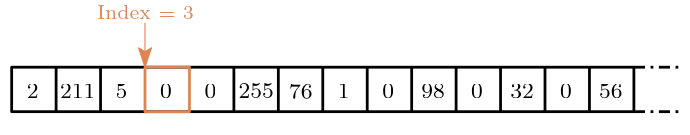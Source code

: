 <?xml version="1.0"?>
<!DOCTYPE ipe SYSTEM "ipe.dtd">
<ipe version="70218" creator="Ipe 7.2.24">
<info created="D:20210625163147" modified="D:20230901151857"/>
<ipestyle name="basic">
<symbol name="arrow/arc(spx)">
<path stroke="sym-stroke" fill="sym-stroke" pen="sym-pen">
0 0 m
-1 0.333 l
-1 -0.333 l
h
</path>
</symbol>
<symbol name="arrow/farc(spx)">
<path stroke="sym-stroke" fill="white" pen="sym-pen">
0 0 m
-1 0.333 l
-1 -0.333 l
h
</path>
</symbol>
<symbol name="arrow/ptarc(spx)">
<path stroke="sym-stroke" fill="sym-stroke" pen="sym-pen">
0 0 m
-1 0.333 l
-0.8 0 l
-1 -0.333 l
h
</path>
</symbol>
<symbol name="arrow/fptarc(spx)">
<path stroke="sym-stroke" fill="white" pen="sym-pen">
0 0 m
-1 0.333 l
-0.8 0 l
-1 -0.333 l
h
</path>
</symbol>
<symbol name="mark/circle(sx)" transformations="translations">
<path fill="sym-stroke">
0.6 0 0 0.6 0 0 e
0.4 0 0 0.4 0 0 e
</path>
</symbol>
<symbol name="mark/disk(sx)" transformations="translations">
<path fill="sym-stroke">
0.6 0 0 0.6 0 0 e
</path>
</symbol>
<symbol name="mark/fdisk(sfx)" transformations="translations">
<group>
<path fill="sym-fill">
0.5 0 0 0.5 0 0 e
</path>
<path fill="sym-stroke" fillrule="eofill">
0.6 0 0 0.6 0 0 e
0.4 0 0 0.4 0 0 e
</path>
</group>
</symbol>
<symbol name="mark/box(sx)" transformations="translations">
<path fill="sym-stroke" fillrule="eofill">
-0.6 -0.6 m
0.6 -0.6 l
0.6 0.6 l
-0.6 0.6 l
h
-0.4 -0.4 m
0.4 -0.4 l
0.4 0.4 l
-0.4 0.4 l
h
</path>
</symbol>
<symbol name="mark/square(sx)" transformations="translations">
<path fill="sym-stroke">
-0.6 -0.6 m
0.6 -0.6 l
0.6 0.6 l
-0.6 0.6 l
h
</path>
</symbol>
<symbol name="mark/fsquare(sfx)" transformations="translations">
<group>
<path fill="sym-fill">
-0.5 -0.5 m
0.5 -0.5 l
0.5 0.5 l
-0.5 0.5 l
h
</path>
<path fill="sym-stroke" fillrule="eofill">
-0.6 -0.6 m
0.6 -0.6 l
0.6 0.6 l
-0.6 0.6 l
h
-0.4 -0.4 m
0.4 -0.4 l
0.4 0.4 l
-0.4 0.4 l
h
</path>
</group>
</symbol>
<symbol name="mark/cross(sx)" transformations="translations">
<group>
<path fill="sym-stroke">
-0.43 -0.57 m
0.57 0.43 l
0.43 0.57 l
-0.57 -0.43 l
h
</path>
<path fill="sym-stroke">
-0.43 0.57 m
0.57 -0.43 l
0.43 -0.57 l
-0.57 0.43 l
h
</path>
</group>
</symbol>
<symbol name="arrow/fnormal(spx)">
<path stroke="sym-stroke" fill="white" pen="sym-pen">
0 0 m
-1 0.333 l
-1 -0.333 l
h
</path>
</symbol>
<symbol name="arrow/pointed(spx)">
<path stroke="sym-stroke" fill="sym-stroke" pen="sym-pen">
0 0 m
-1 0.333 l
-0.8 0 l
-1 -0.333 l
h
</path>
</symbol>
<symbol name="arrow/fpointed(spx)">
<path stroke="sym-stroke" fill="white" pen="sym-pen">
0 0 m
-1 0.333 l
-0.8 0 l
-1 -0.333 l
h
</path>
</symbol>
<symbol name="arrow/linear(spx)">
<path stroke="sym-stroke" pen="sym-pen">
-1 0.333 m
0 0 l
-1 -0.333 l
</path>
</symbol>
<symbol name="arrow/fdouble(spx)">
<path stroke="sym-stroke" fill="white" pen="sym-pen">
0 0 m
-1 0.333 l
-1 -0.333 l
h
-1 0 m
-2 0.333 l
-2 -0.333 l
h
</path>
</symbol>
<symbol name="arrow/double(spx)">
<path stroke="sym-stroke" fill="sym-stroke" pen="sym-pen">
0 0 m
-1 0.333 l
-1 -0.333 l
h
-1 0 m
-2 0.333 l
-2 -0.333 l
h
</path>
</symbol>
<anglesize name="22.5 deg" value="22.5"/>
<anglesize name="30 deg" value="30"/>
<anglesize name="45 deg" value="45"/>
<anglesize name="60 deg" value="60"/>
<anglesize name="90 deg" value="90"/>
<arrowsize name="large" value="10"/>
<arrowsize name="small" value="5"/>
<arrowsize name="tiny" value="3"/>
<color name="blue" value="0 0 1"/>
<color name="brown" value="0.647 0.165 0.165"/>
<color name="darkblue" value="0 0 0.545"/>
<color name="darkcyan" value="0 0.545 0.545"/>
<color name="darkgray" value="0.663"/>
<color name="darkgreen" value="0 0.392 0"/>
<color name="darkmagenta" value="0.545 0 0.545"/>
<color name="darkorange" value="1 0.549 0"/>
<color name="darkred" value="0.545 0 0"/>
<color name="gold" value="1 0.843 0"/>
<color name="gray" value="0.745"/>
<color name="green" value="0 1 0"/>
<color name="lightblue" value="0.678 0.847 0.902"/>
<color name="lightcyan" value="0.878 1 1"/>
<color name="lightgray" value="0.827"/>
<color name="lightgreen" value="0.565 0.933 0.565"/>
<color name="lightyellow" value="1 1 0.878"/>
<color name="navy" value="0 0 0.502"/>
<color name="orange" value="1 0.647 0"/>
<color name="pink" value="1 0.753 0.796"/>
<color name="purple" value="0.627 0.125 0.941"/>
<color name="red" value="1 0 0"/>
<color name="sbblue" value="0.298 0.447 0.79"/>
<color name="sbgreen" value="0.333 0.658 0.407"/>
<color name="sborange" value="0.866 0.517 0.321"/>
<color name="sbpurple" value="0.505 0.447 0.698"/>
<color name="sbred" value="0.768 0.305 0.321"/>
<color name="seagreen" value="0.18 0.545 0.341"/>
<color name="turquoise" value="0.251 0.878 0.816"/>
<color name="verydarkgray" value="0.4"/>
<color name="violet" value="0.933 0.51 0.933"/>
<color name="yellow" value="1 1 0"/>
<dashstyle name="dash dot dotted" value="[4 2 1 2 1 2] 0"/>
<dashstyle name="dash dotted" value="[4 2 1 2] 0"/>
<dashstyle name="dashed" value="[4] 0"/>
<dashstyle name="dotted" value="[1 3] 0"/>
<gridsize name="10 pts (~3.5 mm)" value="10"/>
<gridsize name="14 pts (~5 mm)" value="14"/>
<gridsize name="16 pts (~6 mm)" value="16"/>
<gridsize name="20 pts (~7 mm)" value="20"/>
<gridsize name="28 pts (~10 mm)" value="28"/>
<gridsize name="32 pts (~12 mm)" value="32"/>
<gridsize name="4 pts" value="4"/>
<gridsize name="56 pts (~20 mm)" value="56"/>
<gridsize name="8 pts (~3 mm)" value="8"/>
<opacity name="10%" value="0.1"/>
<opacity name="30%" value="0.3"/>
<opacity name="50%" value="0.5"/>
<opacity name="75%" value="0.75"/>
<pen name="fat" value="1.2"/>
<pen name="heavier" value="0.8"/>
<pen name="ultrafat" value="2"/>
<symbolsize name="large" value="5"/>
<symbolsize name="small" value="2"/>
<symbolsize name="tiny" value="1.1"/>
<textsize name="Huge" value="\Huge"/>
<textsize name="LARGE" value="\LARGE"/>
<textsize name="Large" value="\Large"/>
<textsize name="footnote" value="\footnotesize"/>
<textsize name="huge" value="\huge"/>
<textsize name="large" value="\large"/>
<textsize name="small" value="\small"/>
<textsize name="tiny" value="\tiny"/>
<textstyle name="center" begin="\begin{center}" end="\end{center}"/>
<textstyle name="item" begin="\begin{itemize}\item{}" end="\end{itemize}"/>
<textstyle name="itemize" begin="\begin{itemize}" end="\end{itemize}"/>
<tiling name="falling" angle="-60" step="4" width="1"/>
<tiling name="rising" angle="30" step="4" width="1"/>
</ipestyle>
<page>
<layer name="alpha"/>
<view layers="alpha" active="alpha"/>
<path layer="alpha" fill="white">
76 728 m
76 680 l
324 680 l
324 728 l
h
</path>
<text matrix="1 0 0 1 1.39258 -99.2055" transformations="translations" pos="84 792" stroke="black" type="label" width="4.234" height="5.136" depth="0" valign="baseline" size="8">2</text>
<text matrix="1 0 0 1 13.3926 -99.2055" transformations="translations" pos="84 792" stroke="black" type="label" width="12.703" height="5.136" depth="0" valign="baseline" size="8">211</text>
<text matrix="1 0 0 1 33.3926 -99.2055" transformations="translations" pos="84 792" stroke="black" type="label" width="4.234" height="5.136" depth="0" valign="baseline" size="8">5</text>
<text matrix="1 0 0 1 49.3926 -99.2055" transformations="translations" pos="84 792" stroke="black" type="label" width="4.234" height="5.136" depth="0" valign="baseline" size="8">0</text>
<text matrix="1 0 0 1 65.3926 -99.2055" transformations="translations" pos="84 792" stroke="black" type="label" width="4.234" height="5.136" depth="0" valign="baseline" size="8">0</text>
<text matrix="1 0 0 1 77.6357 -99.0865" transformations="translations" pos="84 792" stroke="black" type="label" width="12.703" height="5.136" depth="0" valign="baseline" size="8">255</text>
<text matrix="1 0 0 1 95.8764 -99.3303" transformations="translations" pos="84 792" stroke="black" type="label" width="8.468" height="5.136" depth="0" valign="baseline" size="8">76</text>
<text matrix="1 0 0 1 113.393 -99.2055" transformations="translations" pos="84 792" stroke="black" type="label" width="4.234" height="5.136" depth="0" valign="baseline" size="8">1</text>
<text matrix="1 0 0 1 129.393 -99.2055" transformations="translations" pos="84 792" stroke="black" type="label" width="4.234" height="5.136" depth="0" valign="baseline" size="8">0</text>
<text matrix="1 0 0 1 143.476 -99.2021" transformations="translations" pos="84 792" stroke="black" type="label" width="8.468" height="5.136" depth="0" valign="baseline" size="8">98</text>
<text matrix="1 0 0 1 161.393 -99.2055" transformations="translations" pos="84 792" stroke="black" type="label" width="4.234" height="5.136" depth="0" valign="baseline" size="8">0</text>
<text matrix="1 0 0 1 175.476 -99.2021" transformations="translations" pos="84 792" stroke="black" type="label" width="8.468" height="5.136" depth="0" valign="baseline" size="8">32</text>
<text matrix="1 0 0 1 193.393 -99.2055" transformations="translations" pos="84 792" stroke="black" type="label" width="4.234" height="5.136" depth="0" valign="baseline" size="8">0</text>
<text matrix="1 0 0 1 207.476 -99.2021" transformations="translations" pos="84 792" stroke="black" type="label" width="8.468" height="5.136" depth="0" valign="baseline" size="8">56</text>
<path stroke="black" pen="1">
80 704 m
80 688 l
304 688 l
304 704 l
h
</path>
<path stroke="black" pen="1">
96 704 m
96 688 l
</path>
<path stroke="black" pen="1">
112 704 m
112 688 l
</path>
<path stroke="black" pen="1">
160 704 m
160 688 l
</path>
<path stroke="black" pen="1">
176 704 m
176 688 l
</path>
<path stroke="black" pen="1">
192 704 m
192 688 l
</path>
<path stroke="black" pen="1">
208 704 m
208 688 l
</path>
<path stroke="black" pen="1">
224 704 m
224 688 l
</path>
<path stroke="black" pen="1">
240 704 m
240 688 l
</path>
<path stroke="black" pen="1">
256 704 m
256 688 l
</path>
<path stroke="black" pen="1">
272 704 m
272 688 l
</path>
<path stroke="black" pen="1">
288 704 m
288 688 l
</path>
<path stroke="black" dash="dash dotted" pen="1">
304 704 m
320 704 l
</path>
<path stroke="black" dash="dash dotted" pen="1">
304 688 m
320 688 l
</path>
<path stroke="sborange" pen="1">
128 704 m
128 688 l
144 688 l
144 704 l
h
</path>
<path stroke="sborange" arrow="ptarc/normal">
128 720 m
128 704 l
</path>
<text matrix="1 0 0 1 -21.263 -2.61501" transformations="translations" pos="132 724" stroke="sborange" type="label" width="34.863" height="4.843" depth="0" valign="baseline" size="7">Index = 3</text>
</page>
</ipe>
